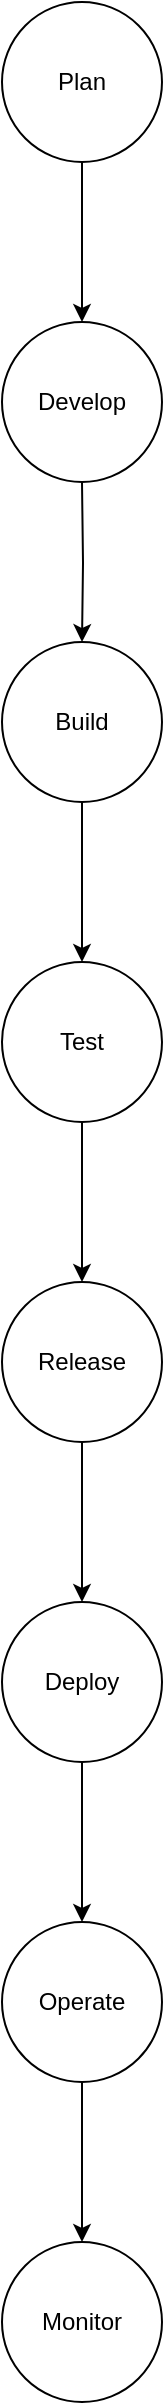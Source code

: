 <mxfile version="28.0.7">
  <diagram name="Page-1" id="Bu-NLDpnTw7T5_9v0y7-">
    <mxGraphModel dx="731" dy="1562" grid="1" gridSize="10" guides="1" tooltips="1" connect="1" arrows="1" fold="1" page="1" pageScale="1" pageWidth="850" pageHeight="1100" math="0" shadow="0">
      <root>
        <mxCell id="0" />
        <mxCell id="1" parent="0" />
        <mxCell id="AlI3ooZ8D5GBTGyjWv63-42" value="" style="edgeStyle=orthogonalEdgeStyle;rounded=0;orthogonalLoop=1;jettySize=auto;html=1;" edge="1" parent="1" source="AlI3ooZ8D5GBTGyjWv63-3">
          <mxGeometry relative="1" as="geometry">
            <mxPoint x="340" y="-930" as="targetPoint" />
          </mxGeometry>
        </mxCell>
        <mxCell id="AlI3ooZ8D5GBTGyjWv63-3" value="Plan" style="ellipse;whiteSpace=wrap;html=1;aspect=fixed;" vertex="1" parent="1">
          <mxGeometry x="300" y="-1090" width="80" height="80" as="geometry" />
        </mxCell>
        <mxCell id="AlI3ooZ8D5GBTGyjWv63-44" value="" style="edgeStyle=orthogonalEdgeStyle;rounded=0;orthogonalLoop=1;jettySize=auto;html=1;" edge="1" parent="1" target="AlI3ooZ8D5GBTGyjWv63-43">
          <mxGeometry relative="1" as="geometry">
            <mxPoint x="340" y="-850" as="sourcePoint" />
          </mxGeometry>
        </mxCell>
        <mxCell id="AlI3ooZ8D5GBTGyjWv63-46" value="" style="edgeStyle=orthogonalEdgeStyle;rounded=0;orthogonalLoop=1;jettySize=auto;html=1;" edge="1" parent="1" source="AlI3ooZ8D5GBTGyjWv63-43" target="AlI3ooZ8D5GBTGyjWv63-45">
          <mxGeometry relative="1" as="geometry" />
        </mxCell>
        <mxCell id="AlI3ooZ8D5GBTGyjWv63-43" value="Build" style="ellipse;whiteSpace=wrap;html=1;aspect=fixed;" vertex="1" parent="1">
          <mxGeometry x="300" y="-770" width="80" height="80" as="geometry" />
        </mxCell>
        <mxCell id="AlI3ooZ8D5GBTGyjWv63-48" value="" style="edgeStyle=orthogonalEdgeStyle;rounded=0;orthogonalLoop=1;jettySize=auto;html=1;" edge="1" parent="1" source="AlI3ooZ8D5GBTGyjWv63-45" target="AlI3ooZ8D5GBTGyjWv63-47">
          <mxGeometry relative="1" as="geometry" />
        </mxCell>
        <mxCell id="AlI3ooZ8D5GBTGyjWv63-45" value="Test" style="ellipse;whiteSpace=wrap;html=1;aspect=fixed;" vertex="1" parent="1">
          <mxGeometry x="300" y="-610" width="80" height="80" as="geometry" />
        </mxCell>
        <mxCell id="AlI3ooZ8D5GBTGyjWv63-50" value="" style="edgeStyle=orthogonalEdgeStyle;rounded=0;orthogonalLoop=1;jettySize=auto;html=1;" edge="1" parent="1" source="AlI3ooZ8D5GBTGyjWv63-47" target="AlI3ooZ8D5GBTGyjWv63-49">
          <mxGeometry relative="1" as="geometry" />
        </mxCell>
        <mxCell id="AlI3ooZ8D5GBTGyjWv63-47" value="Release" style="ellipse;whiteSpace=wrap;html=1;aspect=fixed;" vertex="1" parent="1">
          <mxGeometry x="300" y="-450" width="80" height="80" as="geometry" />
        </mxCell>
        <mxCell id="AlI3ooZ8D5GBTGyjWv63-52" value="" style="edgeStyle=orthogonalEdgeStyle;rounded=0;orthogonalLoop=1;jettySize=auto;html=1;" edge="1" parent="1" source="AlI3ooZ8D5GBTGyjWv63-49" target="AlI3ooZ8D5GBTGyjWv63-51">
          <mxGeometry relative="1" as="geometry" />
        </mxCell>
        <mxCell id="AlI3ooZ8D5GBTGyjWv63-49" value="Deploy" style="ellipse;whiteSpace=wrap;html=1;aspect=fixed;" vertex="1" parent="1">
          <mxGeometry x="300" y="-290" width="80" height="80" as="geometry" />
        </mxCell>
        <mxCell id="AlI3ooZ8D5GBTGyjWv63-54" value="" style="edgeStyle=orthogonalEdgeStyle;rounded=0;orthogonalLoop=1;jettySize=auto;html=1;" edge="1" parent="1" source="AlI3ooZ8D5GBTGyjWv63-51" target="AlI3ooZ8D5GBTGyjWv63-53">
          <mxGeometry relative="1" as="geometry" />
        </mxCell>
        <mxCell id="AlI3ooZ8D5GBTGyjWv63-51" value="Operate" style="ellipse;whiteSpace=wrap;html=1;aspect=fixed;" vertex="1" parent="1">
          <mxGeometry x="300" y="-130" width="80" height="80" as="geometry" />
        </mxCell>
        <mxCell id="AlI3ooZ8D5GBTGyjWv63-53" value="Monitor" style="ellipse;whiteSpace=wrap;html=1;aspect=fixed;" vertex="1" parent="1">
          <mxGeometry x="300" y="30" width="80" height="80" as="geometry" />
        </mxCell>
        <mxCell id="AlI3ooZ8D5GBTGyjWv63-55" value="Develop" style="ellipse;whiteSpace=wrap;html=1;aspect=fixed;" vertex="1" parent="1">
          <mxGeometry x="300" y="-930" width="80" height="80" as="geometry" />
        </mxCell>
      </root>
    </mxGraphModel>
  </diagram>
</mxfile>
